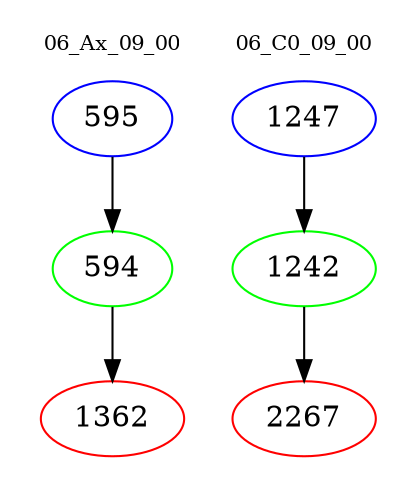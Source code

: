 digraph{
subgraph cluster_0 {
color = white
label = "06_Ax_09_00";
fontsize=10;
T0_595 [label="595", color="blue"]
T0_595 -> T0_594 [color="black"]
T0_594 [label="594", color="green"]
T0_594 -> T0_1362 [color="black"]
T0_1362 [label="1362", color="red"]
}
subgraph cluster_1 {
color = white
label = "06_C0_09_00";
fontsize=10;
T1_1247 [label="1247", color="blue"]
T1_1247 -> T1_1242 [color="black"]
T1_1242 [label="1242", color="green"]
T1_1242 -> T1_2267 [color="black"]
T1_2267 [label="2267", color="red"]
}
}
